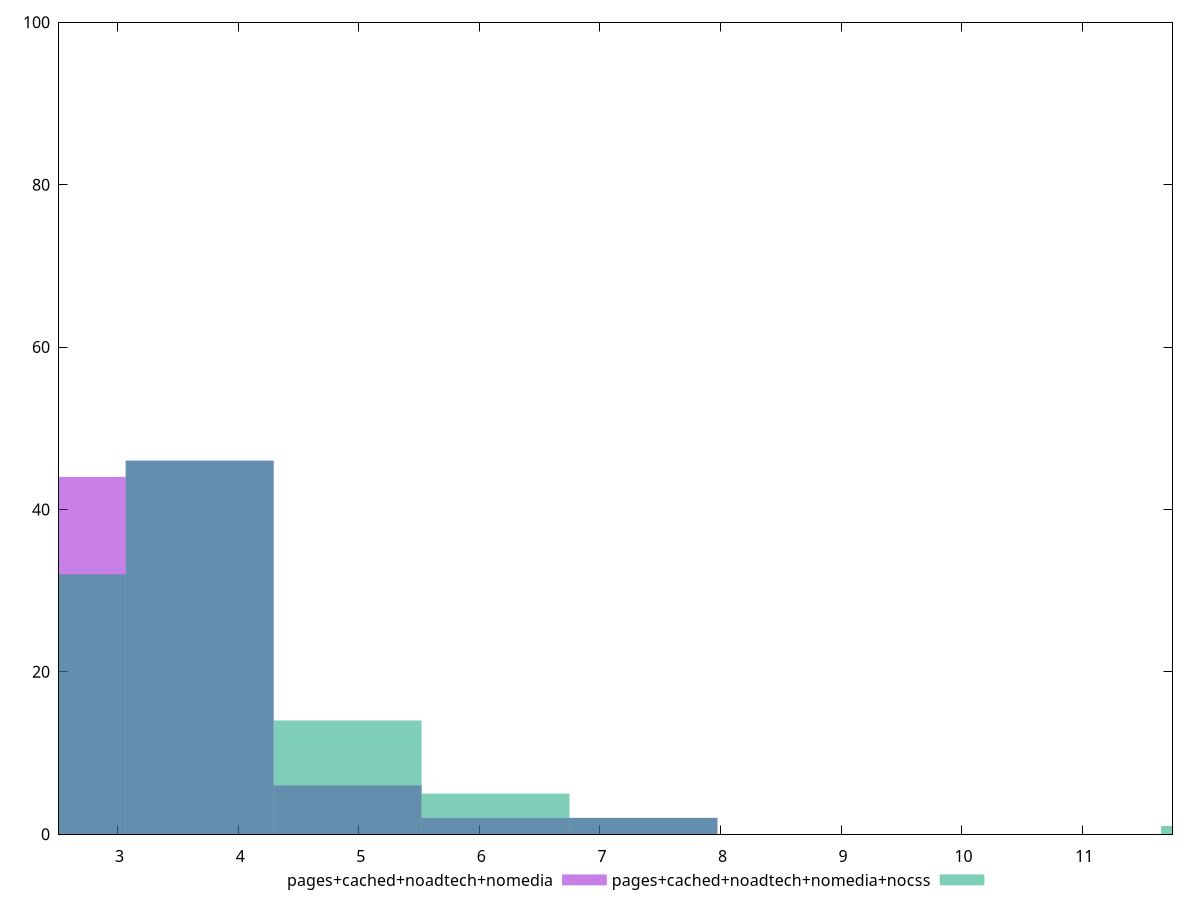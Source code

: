 reset

$pagesCachedNoadtechNomedia <<EOF
3.68062512177085 46
4.907500162361133 6
2.4537500811805666 44
6.134375202951416 2
7.3612502435417 2
EOF

$pagesCachedNoadtechNomediaNocss <<EOF
3.68062512177085 46
2.4537500811805666 32
7.3612502435417 2
4.907500162361133 14
12.268750405902832 1
6.134375202951416 5
EOF

set key outside below
set boxwidth 1.2268750405902833
set xrange [2.514:11.748999999999999]
set yrange [0:100]
set trange [0:100]
set style fill transparent solid 0.5 noborder
set terminal svg size 640, 500 enhanced background rgb 'white'
set output "report_00009_2021-02-08T22-37-41.559Z/server-response-time/comparison/histogram/3_vs_4.svg"

plot $pagesCachedNoadtechNomedia title "pages+cached+noadtech+nomedia" with boxes, \
     $pagesCachedNoadtechNomediaNocss title "pages+cached+noadtech+nomedia+nocss" with boxes

reset
